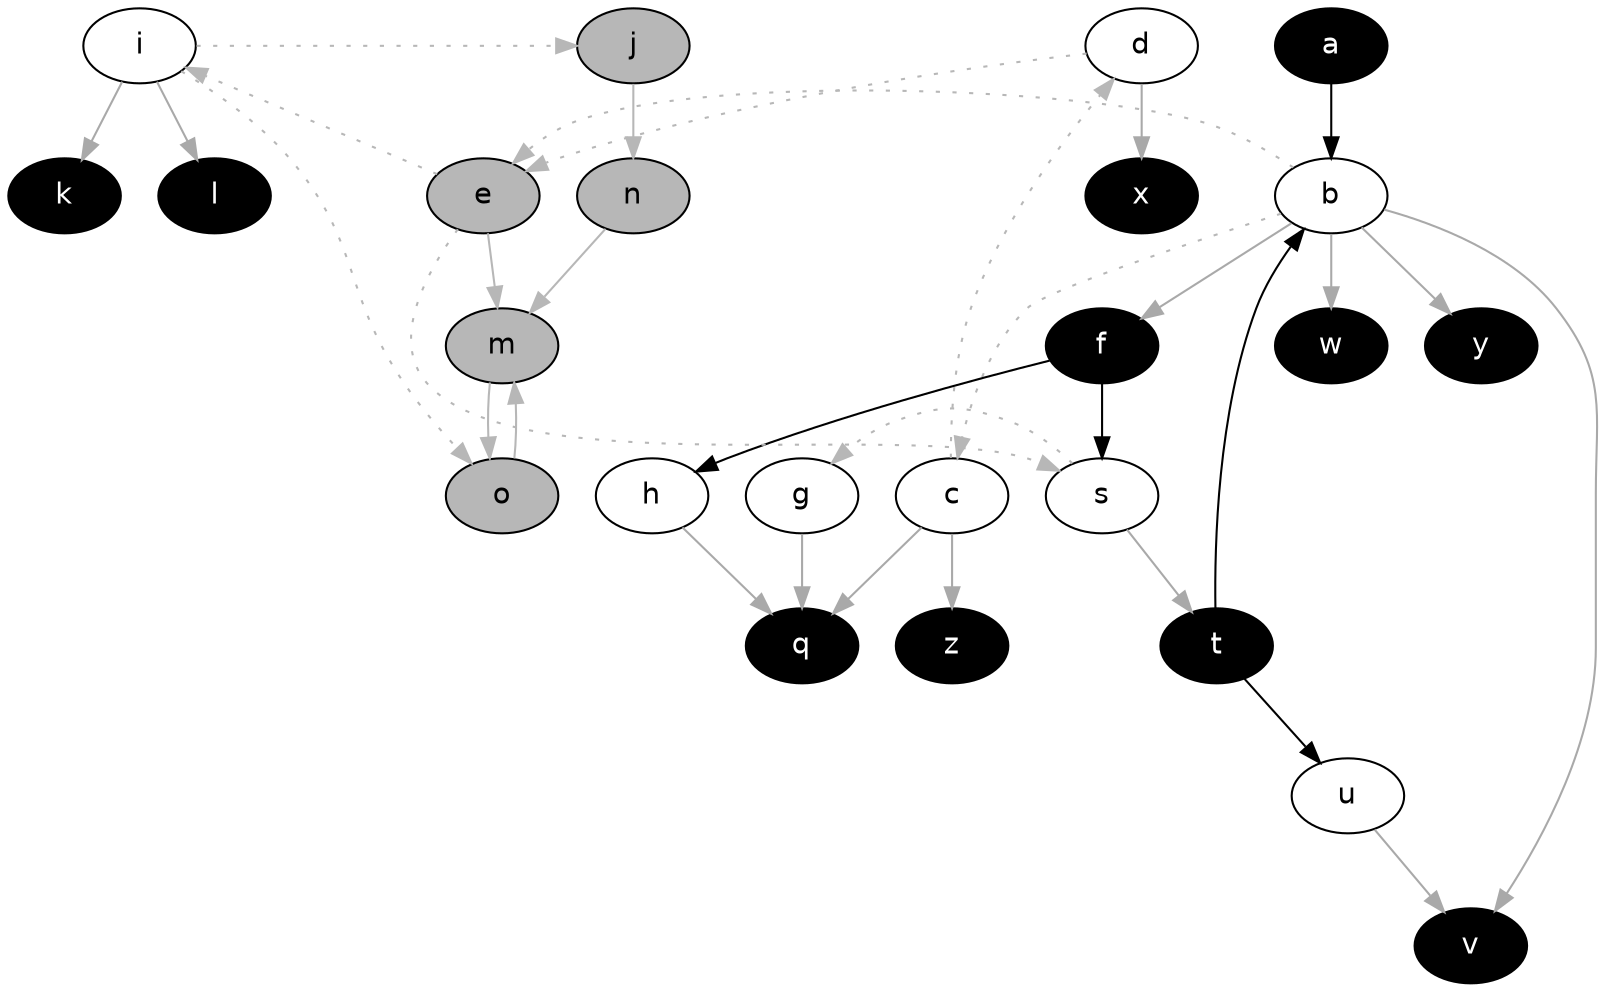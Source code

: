 digraph G {
  rankdir="TB"
  node [shape=oval style=filled fontname=Helvetica fontsize=14]
  node [fillcolor="#ffffff" fontcolor="#000000"] b c d s g h i u
  node [fillcolor="#000000" fontcolor="#ffffff"] a t f k l q v w x y z
  node [fillcolor="#b7b7b7" fontcolor="#000000"] e j m o n
  edge [dir=forward color="#000000" style="solid"]
        "a" -> "b" 
        "t" -> "b" 
        "f" -> "h" 
        "f" -> "s" 
        "t" -> "u" 
  edge [dir=forward color="#A9A9A9" style="solid"]
        "b" -> "f" 
        "i" -> "k" 
        "i" -> "l" 
        "g" -> "q" 
        "h" -> "q" 
        "c" -> "q" 
        "s" -> "t" 
        "b" -> "v" 
        "u" -> "v" 
        "b" -> "w" 
        "d" -> "x" 
        "b" -> "y" 
        "c" -> "z" 
  edge [dir=forward color="#b7b7b7" style="solid"]
        "e" -> "m" 
        "o" -> "m" 
        "n" -> "m" 
        "j" -> "n" 
        "m" -> "o" 
  edge [dir=forward color="#b7b7b7" style="dotted" constraint=false]
        "b" -> "c" 
        "c" -> "d" 
        "b" -> "e" 
        "d" -> "e" 
        "s" -> "g" 
        "e" -> "i" 
        "i" -> "j" 
        "i" -> "o" 
        "e" -> "s" 

}